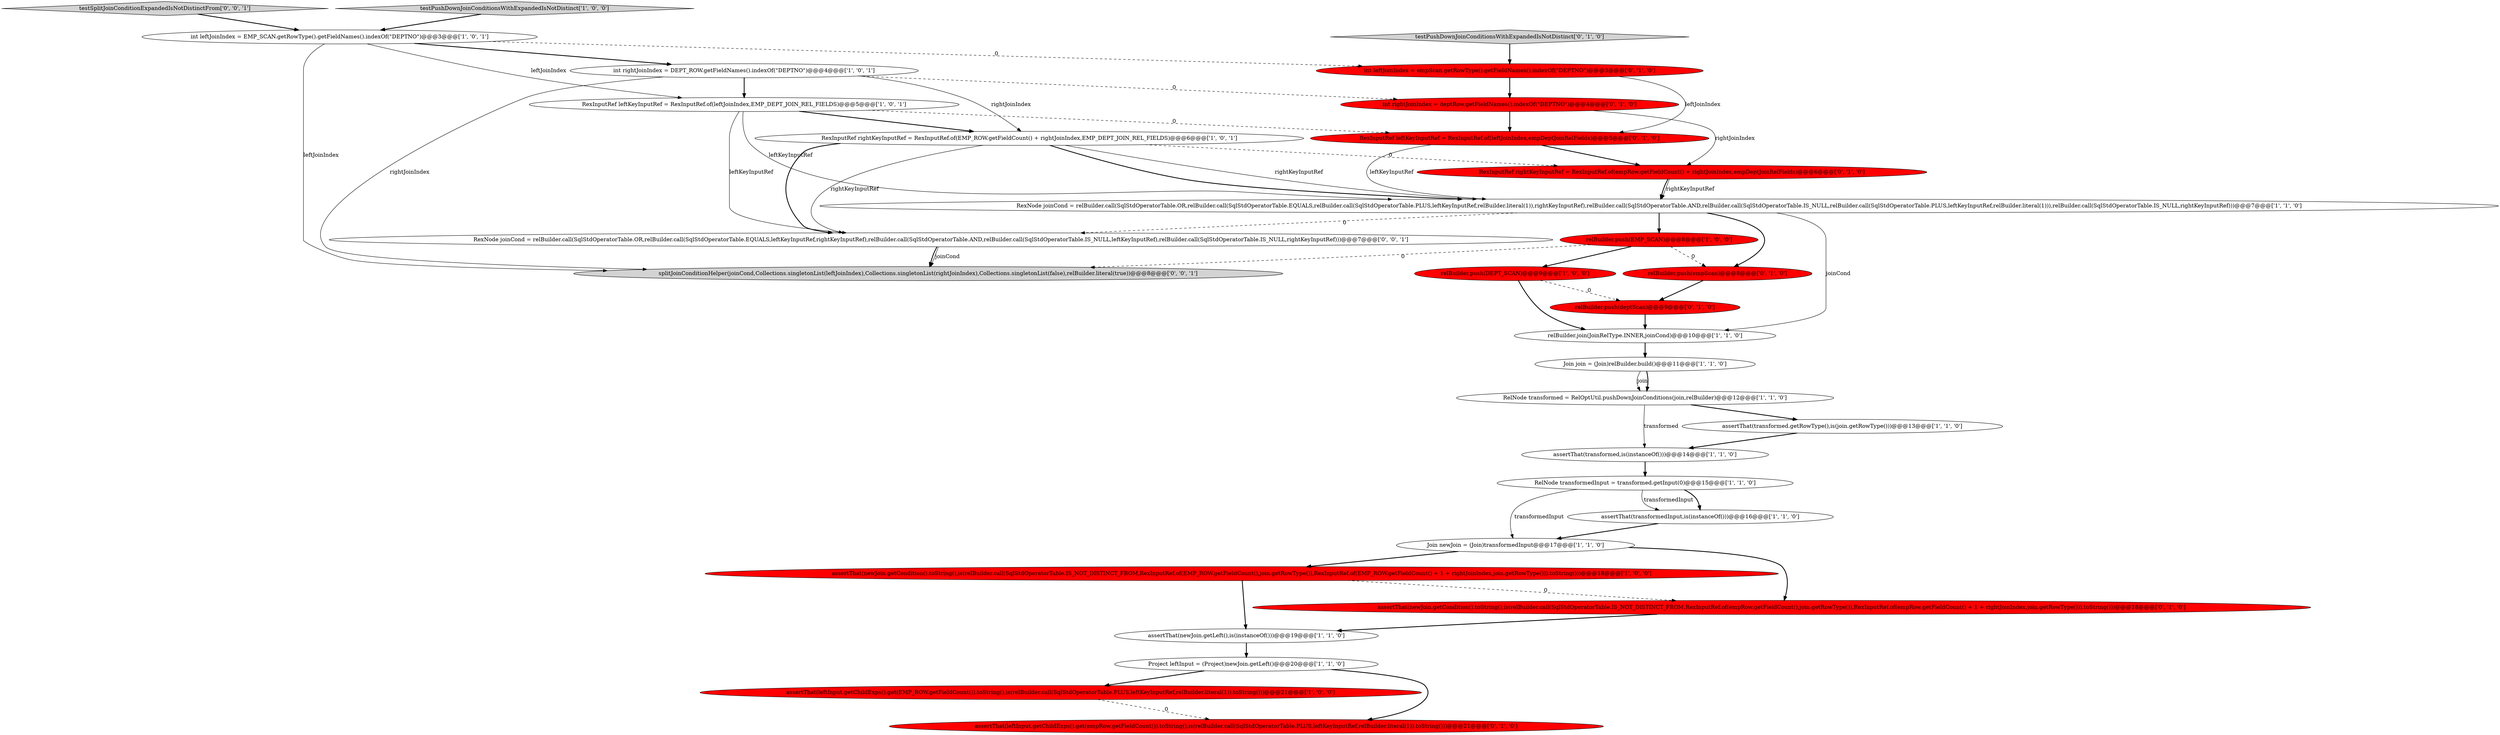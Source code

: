 digraph {
30 [style = filled, label = "testSplitJoinConditionExpandedIsNotDistinctFrom['0', '0', '1']", fillcolor = lightgray, shape = diamond image = "AAA0AAABBB3BBB"];
26 [style = filled, label = "int rightJoinIndex = deptRow.getFieldNames().indexOf(\"DEPTNO\")@@@4@@@['0', '1', '0']", fillcolor = red, shape = ellipse image = "AAA1AAABBB2BBB"];
8 [style = filled, label = "int rightJoinIndex = DEPT_ROW.getFieldNames().indexOf(\"DEPTNO\")@@@4@@@['1', '0', '1']", fillcolor = white, shape = ellipse image = "AAA0AAABBB1BBB"];
0 [style = filled, label = "RelNode transformed = RelOptUtil.pushDownJoinConditions(join,relBuilder)@@@12@@@['1', '1', '0']", fillcolor = white, shape = ellipse image = "AAA0AAABBB1BBB"];
13 [style = filled, label = "assertThat(transformed.getRowType(),is(join.getRowType()))@@@13@@@['1', '1', '0']", fillcolor = white, shape = ellipse image = "AAA0AAABBB1BBB"];
25 [style = filled, label = "RexInputRef leftKeyInputRef = RexInputRef.of(leftJoinIndex,empDeptJoinRelFields)@@@5@@@['0', '1', '0']", fillcolor = red, shape = ellipse image = "AAA1AAABBB2BBB"];
15 [style = filled, label = "Join join = (Join)relBuilder.build()@@@11@@@['1', '1', '0']", fillcolor = white, shape = ellipse image = "AAA0AAABBB1BBB"];
17 [style = filled, label = "RexInputRef leftKeyInputRef = RexInputRef.of(leftJoinIndex,EMP_DEPT_JOIN_REL_FIELDS)@@@5@@@['1', '0', '1']", fillcolor = white, shape = ellipse image = "AAA0AAABBB1BBB"];
31 [style = filled, label = "RexNode joinCond = relBuilder.call(SqlStdOperatorTable.OR,relBuilder.call(SqlStdOperatorTable.EQUALS,leftKeyInputRef,rightKeyInputRef),relBuilder.call(SqlStdOperatorTable.AND,relBuilder.call(SqlStdOperatorTable.IS_NULL,leftKeyInputRef),relBuilder.call(SqlStdOperatorTable.IS_NULL,rightKeyInputRef)))@@@7@@@['0', '0', '1']", fillcolor = white, shape = ellipse image = "AAA0AAABBB3BBB"];
3 [style = filled, label = "assertThat(transformed,is(instanceOf()))@@@14@@@['1', '1', '0']", fillcolor = white, shape = ellipse image = "AAA0AAABBB1BBB"];
16 [style = filled, label = "relBuilder.join(JoinRelType.INNER,joinCond)@@@10@@@['1', '1', '0']", fillcolor = white, shape = ellipse image = "AAA0AAABBB1BBB"];
6 [style = filled, label = "relBuilder.push(DEPT_SCAN)@@@9@@@['1', '0', '0']", fillcolor = red, shape = ellipse image = "AAA1AAABBB1BBB"];
19 [style = filled, label = "assertThat(leftInput.getChildExps().get(EMP_ROW.getFieldCount()).toString(),is(relBuilder.call(SqlStdOperatorTable.PLUS,leftKeyInputRef,relBuilder.literal(1)).toString()))@@@21@@@['1', '0', '0']", fillcolor = red, shape = ellipse image = "AAA1AAABBB1BBB"];
22 [style = filled, label = "assertThat(leftInput.getChildExps().get(empRow.getFieldCount()).toString(),is(relBuilder.call(SqlStdOperatorTable.PLUS,leftKeyInputRef,relBuilder.literal(1)).toString()))@@@21@@@['0', '1', '0']", fillcolor = red, shape = ellipse image = "AAA1AAABBB2BBB"];
20 [style = filled, label = "assertThat(newJoin.getCondition().toString(),is(relBuilder.call(SqlStdOperatorTable.IS_NOT_DISTINCT_FROM,RexInputRef.of(empRow.getFieldCount(),join.getRowType()),RexInputRef.of(empRow.getFieldCount() + 1 + rightJoinIndex,join.getRowType())).toString()))@@@18@@@['0', '1', '0']", fillcolor = red, shape = ellipse image = "AAA1AAABBB2BBB"];
11 [style = filled, label = "RelNode transformedInput = transformed.getInput(0)@@@15@@@['1', '1', '0']", fillcolor = white, shape = ellipse image = "AAA0AAABBB1BBB"];
28 [style = filled, label = "relBuilder.push(empScan)@@@8@@@['0', '1', '0']", fillcolor = red, shape = ellipse image = "AAA1AAABBB2BBB"];
29 [style = filled, label = "splitJoinConditionHelper(joinCond,Collections.singletonList(leftJoinIndex),Collections.singletonList(rightJoinIndex),Collections.singletonList(false),relBuilder.literal(true))@@@8@@@['0', '0', '1']", fillcolor = lightgray, shape = ellipse image = "AAA0AAABBB3BBB"];
14 [style = filled, label = "assertThat(transformedInput,is(instanceOf()))@@@16@@@['1', '1', '0']", fillcolor = white, shape = ellipse image = "AAA0AAABBB1BBB"];
7 [style = filled, label = "Project leftInput = (Project)newJoin.getLeft()@@@20@@@['1', '1', '0']", fillcolor = white, shape = ellipse image = "AAA0AAABBB1BBB"];
9 [style = filled, label = "RexNode joinCond = relBuilder.call(SqlStdOperatorTable.OR,relBuilder.call(SqlStdOperatorTable.EQUALS,relBuilder.call(SqlStdOperatorTable.PLUS,leftKeyInputRef,relBuilder.literal(1)),rightKeyInputRef),relBuilder.call(SqlStdOperatorTable.AND,relBuilder.call(SqlStdOperatorTable.IS_NULL,relBuilder.call(SqlStdOperatorTable.PLUS,leftKeyInputRef,relBuilder.literal(1))),relBuilder.call(SqlStdOperatorTable.IS_NULL,rightKeyInputRef)))@@@7@@@['1', '1', '0']", fillcolor = white, shape = ellipse image = "AAA0AAABBB1BBB"];
24 [style = filled, label = "int leftJoinIndex = empScan.getRowType().getFieldNames().indexOf(\"DEPTNO\")@@@3@@@['0', '1', '0']", fillcolor = red, shape = ellipse image = "AAA1AAABBB2BBB"];
2 [style = filled, label = "int leftJoinIndex = EMP_SCAN.getRowType().getFieldNames().indexOf(\"DEPTNO\")@@@3@@@['1', '0', '1']", fillcolor = white, shape = ellipse image = "AAA0AAABBB1BBB"];
4 [style = filled, label = "assertThat(newJoin.getLeft(),is(instanceOf()))@@@19@@@['1', '1', '0']", fillcolor = white, shape = ellipse image = "AAA0AAABBB1BBB"];
12 [style = filled, label = "relBuilder.push(EMP_SCAN)@@@8@@@['1', '0', '0']", fillcolor = red, shape = ellipse image = "AAA1AAABBB1BBB"];
23 [style = filled, label = "testPushDownJoinConditionsWithExpandedIsNotDistinct['0', '1', '0']", fillcolor = lightgray, shape = diamond image = "AAA0AAABBB2BBB"];
1 [style = filled, label = "assertThat(newJoin.getCondition().toString(),is(relBuilder.call(SqlStdOperatorTable.IS_NOT_DISTINCT_FROM,RexInputRef.of(EMP_ROW.getFieldCount(),join.getRowType()),RexInputRef.of(EMP_ROW.getFieldCount() + 1 + rightJoinIndex,join.getRowType())).toString()))@@@18@@@['1', '0', '0']", fillcolor = red, shape = ellipse image = "AAA1AAABBB1BBB"];
27 [style = filled, label = "RexInputRef rightKeyInputRef = RexInputRef.of(empRow.getFieldCount() + rightJoinIndex,empDeptJoinRelFields)@@@6@@@['0', '1', '0']", fillcolor = red, shape = ellipse image = "AAA1AAABBB2BBB"];
10 [style = filled, label = "Join newJoin = (Join)transformedInput@@@17@@@['1', '1', '0']", fillcolor = white, shape = ellipse image = "AAA0AAABBB1BBB"];
21 [style = filled, label = "relBuilder.push(deptScan)@@@9@@@['0', '1', '0']", fillcolor = red, shape = ellipse image = "AAA1AAABBB2BBB"];
5 [style = filled, label = "testPushDownJoinConditionsWithExpandedIsNotDistinct['1', '0', '0']", fillcolor = lightgray, shape = diamond image = "AAA0AAABBB1BBB"];
18 [style = filled, label = "RexInputRef rightKeyInputRef = RexInputRef.of(EMP_ROW.getFieldCount() + rightJoinIndex,EMP_DEPT_JOIN_REL_FIELDS)@@@6@@@['1', '0', '1']", fillcolor = white, shape = ellipse image = "AAA0AAABBB1BBB"];
6->21 [style = dashed, label="0"];
16->15 [style = bold, label=""];
18->31 [style = bold, label=""];
8->18 [style = solid, label="rightJoinIndex"];
1->4 [style = bold, label=""];
18->9 [style = solid, label="rightKeyInputRef"];
10->20 [style = bold, label=""];
0->13 [style = bold, label=""];
11->14 [style = bold, label=""];
2->17 [style = solid, label="leftJoinIndex"];
0->3 [style = solid, label="transformed"];
18->27 [style = dashed, label="0"];
26->25 [style = bold, label=""];
27->9 [style = bold, label=""];
11->14 [style = solid, label="transformedInput"];
3->11 [style = bold, label=""];
14->10 [style = bold, label=""];
31->29 [style = bold, label=""];
27->9 [style = solid, label="rightKeyInputRef"];
12->6 [style = bold, label=""];
17->25 [style = dashed, label="0"];
4->7 [style = bold, label=""];
20->4 [style = bold, label=""];
17->9 [style = solid, label="leftKeyInputRef"];
11->10 [style = solid, label="transformedInput"];
1->20 [style = dashed, label="0"];
9->28 [style = bold, label=""];
8->17 [style = bold, label=""];
25->27 [style = bold, label=""];
31->29 [style = solid, label="joinCond"];
24->26 [style = bold, label=""];
7->22 [style = bold, label=""];
5->2 [style = bold, label=""];
23->24 [style = bold, label=""];
28->21 [style = bold, label=""];
15->0 [style = solid, label="join"];
9->31 [style = dashed, label="0"];
13->3 [style = bold, label=""];
24->25 [style = solid, label="leftJoinIndex"];
6->16 [style = bold, label=""];
18->31 [style = solid, label="rightKeyInputRef"];
12->28 [style = dashed, label="0"];
15->0 [style = bold, label=""];
12->29 [style = dashed, label="0"];
18->9 [style = bold, label=""];
21->16 [style = bold, label=""];
26->27 [style = solid, label="rightJoinIndex"];
8->29 [style = solid, label="rightJoinIndex"];
9->12 [style = bold, label=""];
9->16 [style = solid, label="joinCond"];
2->29 [style = solid, label="leftJoinIndex"];
2->24 [style = dashed, label="0"];
30->2 [style = bold, label=""];
25->9 [style = solid, label="leftKeyInputRef"];
10->1 [style = bold, label=""];
7->19 [style = bold, label=""];
17->18 [style = bold, label=""];
17->31 [style = solid, label="leftKeyInputRef"];
2->8 [style = bold, label=""];
19->22 [style = dashed, label="0"];
8->26 [style = dashed, label="0"];
}
